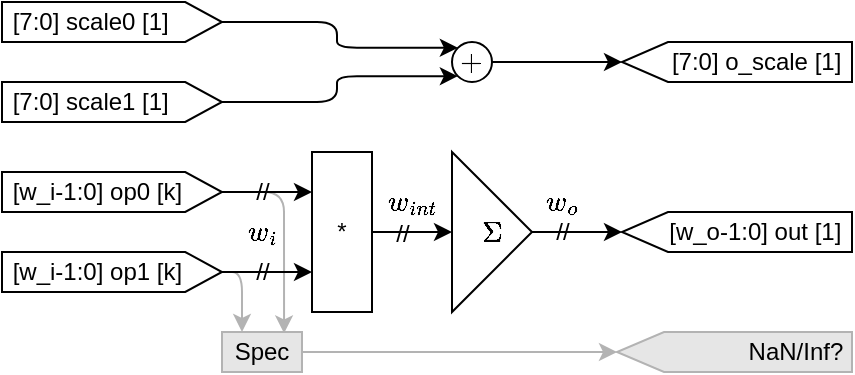<mxfile>
    <diagram id="37v83Nntvbdrm7so_rxu" name="Page-1">
        <mxGraphModel dx="1149" dy="612" grid="1" gridSize="10" guides="1" tooltips="1" connect="1" arrows="1" fold="1" page="1" pageScale="1" pageWidth="850" pageHeight="1100" math="1" shadow="0">
            <root>
                <mxCell id="0"/>
                <mxCell id="1" parent="0"/>
                <mxCell id="147" style="edgeStyle=orthogonalEdgeStyle;rounded=1;orthogonalLoop=1;jettySize=auto;html=1;entryX=0.25;entryY=0;entryDx=0;entryDy=0;curved=0;strokeColor=#B3B3B3;" parent="1" source="160" target="156" edge="1">
                    <mxGeometry relative="1" as="geometry">
                        <Array as="points">
                            <mxPoint x="155" y="180"/>
                        </Array>
                    </mxGeometry>
                </mxCell>
                <mxCell id="148" style="edgeStyle=orthogonalEdgeStyle;rounded=1;orthogonalLoop=1;jettySize=auto;html=1;entryX=0.776;entryY=0.034;entryDx=0;entryDy=0;entryPerimeter=0;curved=0;strokeColor=#B3B3B3;" parent="1" source="158" target="156" edge="1">
                    <mxGeometry relative="1" as="geometry">
                        <Array as="points">
                            <mxPoint x="176" y="140"/>
                        </Array>
                    </mxGeometry>
                </mxCell>
                <mxCell id="155" style="edgeStyle=orthogonalEdgeStyle;html=1;entryX=0.5;entryY=1;entryDx=0;entryDy=0;strokeColor=#B3B3B3;" parent="1" source="156" target="166" edge="1">
                    <mxGeometry relative="1" as="geometry"/>
                </mxCell>
                <mxCell id="156" value="Spec" style="rounded=0;whiteSpace=wrap;html=1;strokeColor=#B3B3B3;fillColor=#E6E6E6;" parent="1" vertex="1">
                    <mxGeometry x="145" y="210" width="40" height="20" as="geometry"/>
                </mxCell>
                <mxCell id="157" style="edgeStyle=orthogonalEdgeStyle;html=1;entryX=0;entryY=0.25;entryDx=0;entryDy=0;" parent="1" source="158" target="162" edge="1">
                    <mxGeometry relative="1" as="geometry"/>
                </mxCell>
                <mxCell id="158" value="&amp;nbsp;[w_i-1:0] op0 [k]" style="shape=offPageConnector;whiteSpace=wrap;html=1;rotation=0;direction=north;labelPosition=center;verticalLabelPosition=middle;align=left;verticalAlign=middle;size=0.167;" parent="1" vertex="1">
                    <mxGeometry x="35" y="130" width="110" height="20" as="geometry"/>
                </mxCell>
                <mxCell id="159" style="edgeStyle=orthogonalEdgeStyle;html=1;entryX=0;entryY=0.75;entryDx=0;entryDy=0;" parent="1" source="160" target="162" edge="1">
                    <mxGeometry relative="1" as="geometry"/>
                </mxCell>
                <mxCell id="160" value="&amp;nbsp;[w_i-1:0] op1 [k]" style="shape=offPageConnector;whiteSpace=wrap;html=1;rotation=0;direction=north;labelPosition=center;verticalLabelPosition=middle;align=left;verticalAlign=middle;size=0.167;" parent="1" vertex="1">
                    <mxGeometry x="35" y="170" width="110" height="20" as="geometry"/>
                </mxCell>
                <mxCell id="161" style="edgeStyle=orthogonalEdgeStyle;html=1;entryX=0;entryY=0.5;entryDx=0;entryDy=0;" parent="1" source="162" target="164" edge="1">
                    <mxGeometry relative="1" as="geometry"/>
                </mxCell>
                <mxCell id="162" value="*" style="rounded=0;whiteSpace=wrap;html=1;" parent="1" vertex="1">
                    <mxGeometry x="190" y="120" width="30" height="80" as="geometry"/>
                </mxCell>
                <mxCell id="163" style="edgeStyle=orthogonalEdgeStyle;html=1;entryX=0.5;entryY=1;entryDx=0;entryDy=0;" parent="1" source="164" target="165" edge="1">
                    <mxGeometry relative="1" as="geometry">
                        <mxPoint x="410" y="170" as="targetPoint"/>
                    </mxGeometry>
                </mxCell>
                <mxCell id="164" value="$$\Sigma$$" style="triangle;whiteSpace=wrap;html=1;" parent="1" vertex="1">
                    <mxGeometry x="260" y="120" width="40" height="80" as="geometry"/>
                </mxCell>
                <mxCell id="165" value="[w_o-1:0] out [1]&amp;nbsp;" style="shape=offPageConnector;whiteSpace=wrap;html=1;rotation=0;direction=south;labelPosition=center;verticalLabelPosition=middle;align=right;verticalAlign=middle;size=0.2;" parent="1" vertex="1">
                    <mxGeometry x="345" y="150" width="115" height="20" as="geometry"/>
                </mxCell>
                <mxCell id="166" value="NaN/Inf?&amp;nbsp;" style="shape=offPageConnector;whiteSpace=wrap;html=1;rotation=0;direction=south;labelPosition=center;verticalLabelPosition=middle;align=right;verticalAlign=middle;size=0.2;strokeColor=#B3B3B3;fillColor=#E6E6E6;" parent="1" vertex="1">
                    <mxGeometry x="342.5" y="210" width="117.5" height="20" as="geometry"/>
                </mxCell>
                <mxCell id="167" value="//" style="text;html=1;align=center;verticalAlign=middle;resizable=0;points=[];autosize=1;strokeColor=none;fillColor=none;" parent="1" vertex="1">
                    <mxGeometry x="220" y="146" width="30" height="30" as="geometry"/>
                </mxCell>
                <mxCell id="168" value="$$w_{int}$$" style="text;html=1;align=center;verticalAlign=middle;resizable=0;points=[];autosize=1;strokeColor=none;fillColor=none;" parent="1" vertex="1">
                    <mxGeometry x="195" y="130" width="90" height="30" as="geometry"/>
                </mxCell>
                <mxCell id="169" value="//" style="text;html=1;align=center;verticalAlign=middle;resizable=0;points=[];autosize=1;strokeColor=none;fillColor=none;" parent="1" vertex="1">
                    <mxGeometry x="300" y="145" width="30" height="30" as="geometry"/>
                </mxCell>
                <mxCell id="170" value="$$w_o$$" style="text;html=1;align=center;verticalAlign=middle;resizable=0;points=[];autosize=1;strokeColor=none;fillColor=none;" parent="1" vertex="1">
                    <mxGeometry x="280" y="130" width="70" height="30" as="geometry"/>
                </mxCell>
                <mxCell id="171" value="//" style="text;html=1;align=center;verticalAlign=middle;resizable=0;points=[];autosize=1;strokeColor=none;fillColor=none;" parent="1" vertex="1">
                    <mxGeometry x="150" y="165" width="30" height="30" as="geometry"/>
                </mxCell>
                <mxCell id="172" value="//" style="text;html=1;align=center;verticalAlign=middle;resizable=0;points=[];autosize=1;strokeColor=none;fillColor=none;" parent="1" vertex="1">
                    <mxGeometry x="150" y="125" width="30" height="30" as="geometry"/>
                </mxCell>
                <mxCell id="173" value="$$w_i$$" style="text;html=1;align=center;verticalAlign=middle;resizable=0;points=[];autosize=1;strokeColor=none;fillColor=none;" parent="1" vertex="1">
                    <mxGeometry x="130" y="145" width="70" height="30" as="geometry"/>
                </mxCell>
                <mxCell id="174" style="edgeStyle=orthogonalEdgeStyle;rounded=1;orthogonalLoop=1;jettySize=auto;html=1;entryX=0;entryY=0;entryDx=0;entryDy=0;curved=0;" parent="1" source="175" target="179" edge="1">
                    <mxGeometry relative="1" as="geometry"/>
                </mxCell>
                <mxCell id="175" value="&amp;nbsp;[7:0] scale0 [1]" style="shape=offPageConnector;whiteSpace=wrap;html=1;rotation=0;direction=north;labelPosition=center;verticalLabelPosition=middle;align=left;verticalAlign=middle;size=0.167;" parent="1" vertex="1">
                    <mxGeometry x="35" y="45" width="110" height="20" as="geometry"/>
                </mxCell>
                <mxCell id="176" style="edgeStyle=orthogonalEdgeStyle;rounded=1;orthogonalLoop=1;jettySize=auto;html=1;entryX=0;entryY=1;entryDx=0;entryDy=0;curved=0;" parent="1" source="177" target="179" edge="1">
                    <mxGeometry relative="1" as="geometry"/>
                </mxCell>
                <mxCell id="177" value="&amp;nbsp;[7:0] scale1 [1]" style="shape=offPageConnector;whiteSpace=wrap;html=1;rotation=0;direction=north;labelPosition=center;verticalLabelPosition=middle;align=left;verticalAlign=middle;size=0.167;" parent="1" vertex="1">
                    <mxGeometry x="35" y="85" width="110" height="20" as="geometry"/>
                </mxCell>
                <mxCell id="178" style="edgeStyle=orthogonalEdgeStyle;rounded=0;orthogonalLoop=1;jettySize=auto;html=1;entryX=0.5;entryY=1;entryDx=0;entryDy=0;" parent="1" source="179" target="180" edge="1">
                    <mxGeometry relative="1" as="geometry"/>
                </mxCell>
                <mxCell id="179" value="$$+$$" style="ellipse;whiteSpace=wrap;html=1;" parent="1" vertex="1">
                    <mxGeometry x="260" y="65" width="20" height="20" as="geometry"/>
                </mxCell>
                <mxCell id="180" value="[7:0] o_scale [1]&amp;nbsp;" style="shape=offPageConnector;whiteSpace=wrap;html=1;rotation=0;direction=south;labelPosition=center;verticalLabelPosition=middle;align=right;verticalAlign=middle;size=0.2;" parent="1" vertex="1">
                    <mxGeometry x="345" y="65" width="115" height="20" as="geometry"/>
                </mxCell>
            </root>
        </mxGraphModel>
    </diagram>
</mxfile>